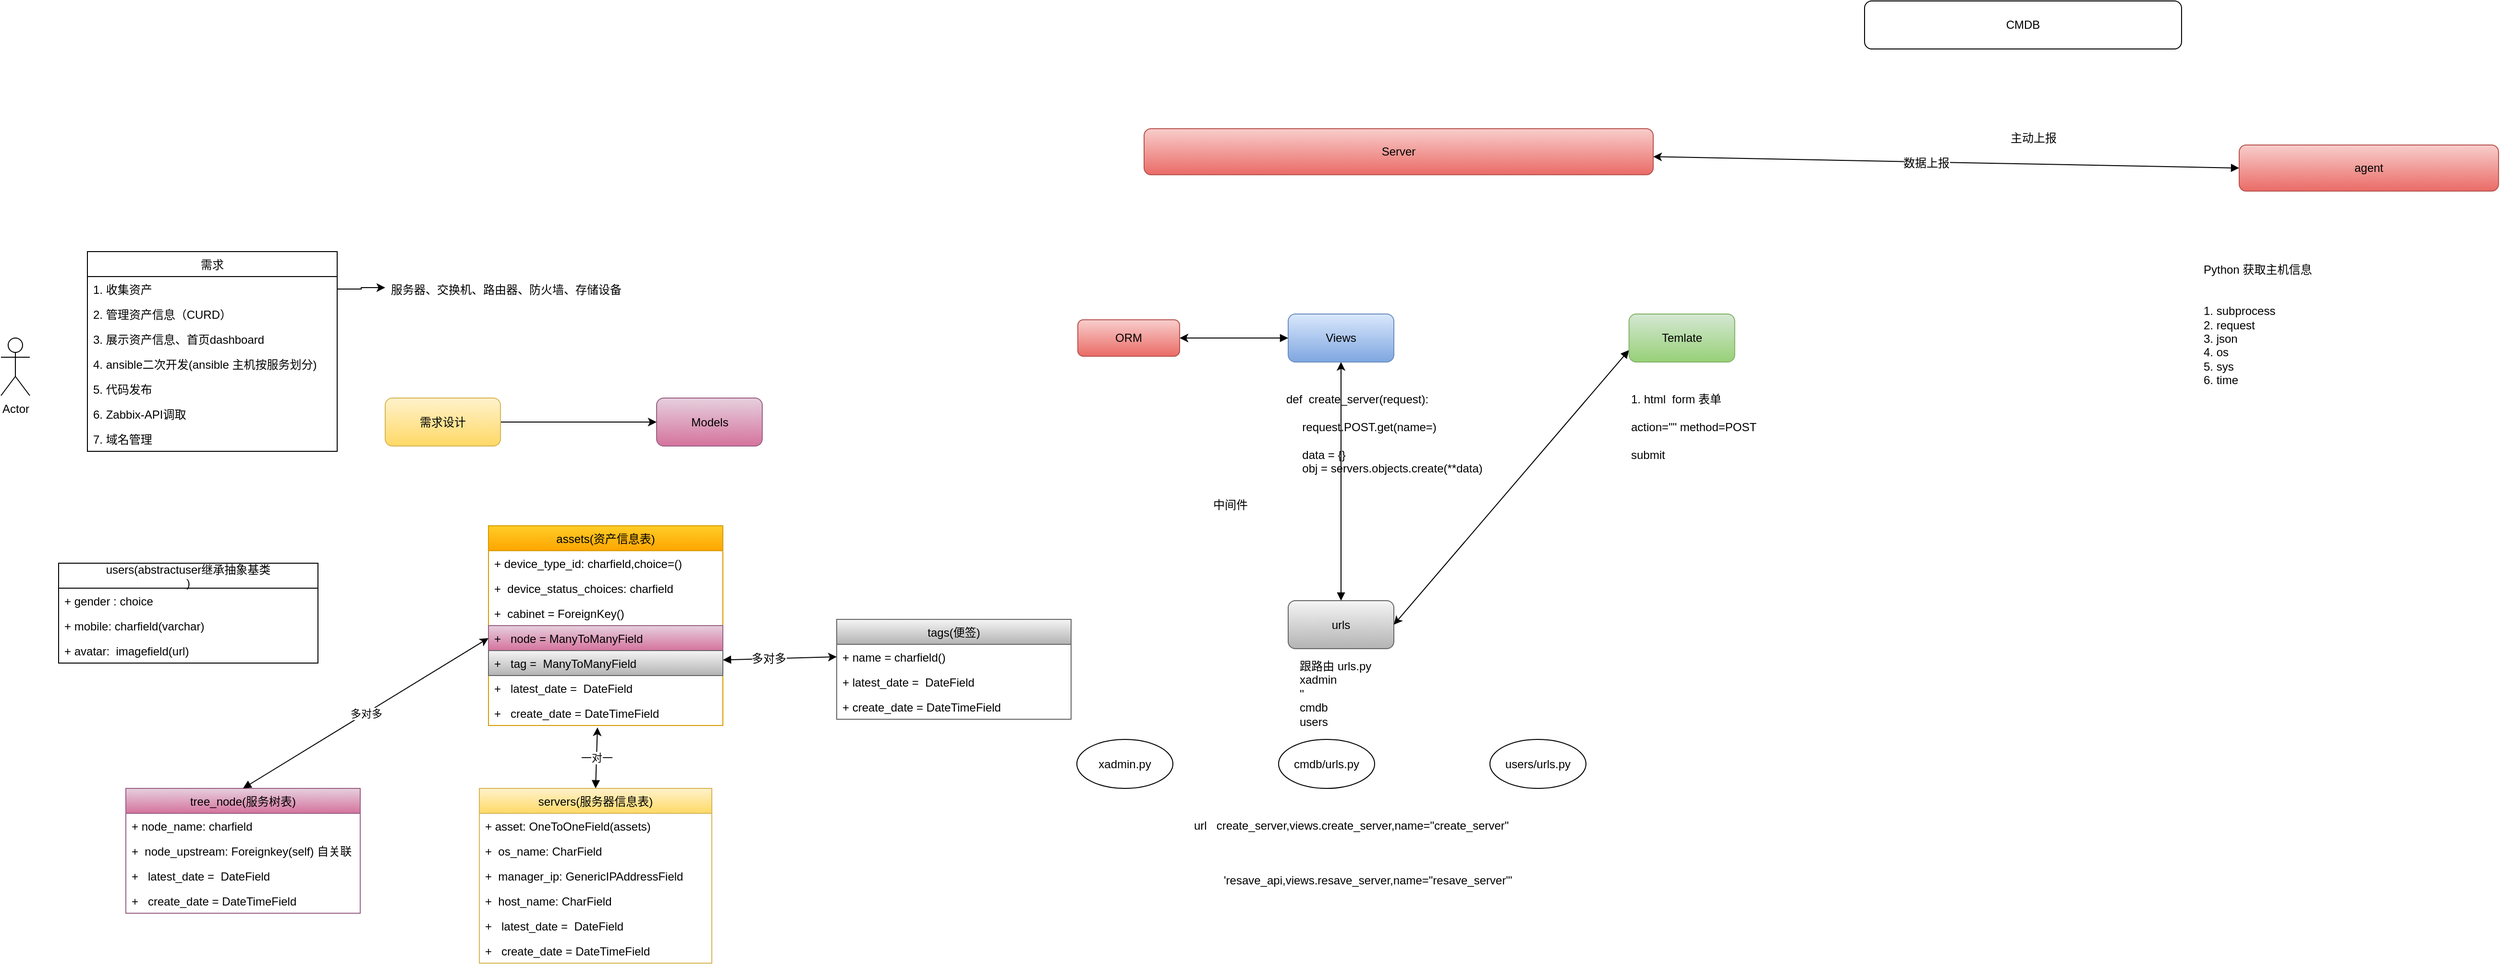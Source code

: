<mxfile version="10.9.5" type="device"><diagram id="zruTMEqh3GRYTgNSyW31" name="第 1 页"><mxGraphModel dx="2790" dy="2031" grid="1" gridSize="10" guides="1" tooltips="1" connect="1" arrows="1" fold="1" page="1" pageScale="1" pageWidth="827" pageHeight="1169" math="0" shadow="0"><root><mxCell id="0"/><mxCell id="1" parent="0"/><mxCell id="9EJNvzGJw3f680PpPYzn-1" value="CMDB" style="rounded=1;whiteSpace=wrap;html=1;" parent="1" vertex="1"><mxGeometry x="310" y="-60" width="330" height="50" as="geometry"/></mxCell><mxCell id="9EJNvzGJw3f680PpPYzn-2" value="Server" style="rounded=1;whiteSpace=wrap;html=1;gradientColor=#ea6b66;fillColor=#f8cecc;strokeColor=#b85450;" parent="1" vertex="1"><mxGeometry x="-440" y="73" width="530" height="48" as="geometry"/></mxCell><mxCell id="9EJNvzGJw3f680PpPYzn-3" value="Models" style="rounded=1;whiteSpace=wrap;html=1;gradientColor=#d5739d;fillColor=#e6d0de;strokeColor=#996185;" parent="1" vertex="1"><mxGeometry x="-947.5" y="353.5" width="110" height="50" as="geometry"/></mxCell><mxCell id="9EJNvzGJw3f680PpPYzn-6" style="edgeStyle=orthogonalEdgeStyle;rounded=0;orthogonalLoop=1;jettySize=auto;html=1;exitX=1;exitY=0.5;exitDx=0;exitDy=0;entryX=0;entryY=0.5;entryDx=0;entryDy=0;" parent="1" source="9EJNvzGJw3f680PpPYzn-5" target="9EJNvzGJw3f680PpPYzn-3" edge="1"><mxGeometry relative="1" as="geometry"/></mxCell><mxCell id="9EJNvzGJw3f680PpPYzn-5" value="需求设计" style="rounded=1;whiteSpace=wrap;html=1;gradientColor=#ffd966;fillColor=#fff2cc;strokeColor=#d6b656;" parent="1" vertex="1"><mxGeometry x="-1230" y="353.5" width="120" height="50" as="geometry"/></mxCell><mxCell id="GKBs01_BK86-nDkqszGa-83" style="edgeStyle=none;rounded=0;orthogonalLoop=1;jettySize=auto;html=1;exitX=0.5;exitY=0;exitDx=0;exitDy=0;startArrow=block;" edge="1" parent="1" source="9EJNvzGJw3f680PpPYzn-10" target="9EJNvzGJw3f680PpPYzn-11"><mxGeometry relative="1" as="geometry"/></mxCell><mxCell id="9EJNvzGJw3f680PpPYzn-10" value="urls" style="rounded=1;whiteSpace=wrap;html=1;gradientColor=#b3b3b3;fillColor=#f5f5f5;strokeColor=#666666;" parent="1" vertex="1"><mxGeometry x="-290" y="564.5" width="110" height="50" as="geometry"/></mxCell><mxCell id="GKBs01_BK86-nDkqszGa-85" style="edgeStyle=none;rounded=0;orthogonalLoop=1;jettySize=auto;html=1;exitX=0;exitY=0.5;exitDx=0;exitDy=0;entryX=1;entryY=0.5;entryDx=0;entryDy=0;startArrow=block;" edge="1" parent="1" source="9EJNvzGJw3f680PpPYzn-11" target="GKBs01_BK86-nDkqszGa-84"><mxGeometry relative="1" as="geometry"/></mxCell><mxCell id="9EJNvzGJw3f680PpPYzn-11" value="Views" style="rounded=1;whiteSpace=wrap;html=1;gradientColor=#7ea6e0;fillColor=#dae8fc;strokeColor=#6c8ebf;" parent="1" vertex="1"><mxGeometry x="-290" y="266" width="110" height="50" as="geometry"/></mxCell><mxCell id="GKBs01_BK86-nDkqszGa-82" style="edgeStyle=none;rounded=0;orthogonalLoop=1;jettySize=auto;html=1;exitX=0;exitY=0.75;exitDx=0;exitDy=0;entryX=1;entryY=0.5;entryDx=0;entryDy=0;startArrow=block;" edge="1" parent="1" source="9EJNvzGJw3f680PpPYzn-12" target="9EJNvzGJw3f680PpPYzn-10"><mxGeometry relative="1" as="geometry"/></mxCell><mxCell id="9EJNvzGJw3f680PpPYzn-12" value="Temlate" style="rounded=1;whiteSpace=wrap;html=1;gradientColor=#97d077;fillColor=#d5e8d4;strokeColor=#82b366;" parent="1" vertex="1"><mxGeometry x="64.833" y="266" width="110" height="50" as="geometry"/></mxCell><mxCell id="GKBs01_BK86-nDkqszGa-6" value="users(abstractuser继承抽象基类&#10;)" style="swimlane;fontStyle=0;childLayout=stackLayout;horizontal=1;startSize=26;fillColor=none;horizontalStack=0;resizeParent=1;resizeParentMax=0;resizeLast=0;collapsible=1;marginBottom=0;" vertex="1" parent="1"><mxGeometry x="-1570" y="525.5" width="270" height="104" as="geometry"/></mxCell><mxCell id="GKBs01_BK86-nDkqszGa-7" value="+ gender : choice" style="text;strokeColor=none;fillColor=none;align=left;verticalAlign=top;spacingLeft=4;spacingRight=4;overflow=hidden;rotatable=0;points=[[0,0.5],[1,0.5]];portConstraint=eastwest;" vertex="1" parent="GKBs01_BK86-nDkqszGa-6"><mxGeometry y="26" width="270" height="26" as="geometry"/></mxCell><mxCell id="GKBs01_BK86-nDkqszGa-25" value="+ mobile: charfield(varchar)" style="text;strokeColor=none;fillColor=none;align=left;verticalAlign=top;spacingLeft=4;spacingRight=4;overflow=hidden;rotatable=0;points=[[0,0.5],[1,0.5]];portConstraint=eastwest;" vertex="1" parent="GKBs01_BK86-nDkqszGa-6"><mxGeometry y="52" width="270" height="26" as="geometry"/></mxCell><mxCell id="GKBs01_BK86-nDkqszGa-26" value="+ avatar:  imagefield(url)" style="text;strokeColor=none;fillColor=none;align=left;verticalAlign=top;spacingLeft=4;spacingRight=4;overflow=hidden;rotatable=0;points=[[0,0.5],[1,0.5]];portConstraint=eastwest;" vertex="1" parent="GKBs01_BK86-nDkqszGa-6"><mxGeometry y="78" width="270" height="26" as="geometry"/></mxCell><mxCell id="GKBs01_BK86-nDkqszGa-10" value="Actor" style="shape=umlActor;verticalLabelPosition=bottom;labelBackgroundColor=#ffffff;verticalAlign=top;html=1;" vertex="1" parent="1"><mxGeometry x="-1630" y="291" width="30" height="60" as="geometry"/></mxCell><mxCell id="GKBs01_BK86-nDkqszGa-11" value="需求" style="swimlane;fontStyle=0;childLayout=stackLayout;horizontal=1;startSize=26;fillColor=none;horizontalStack=0;resizeParent=1;resizeParentMax=0;resizeLast=0;collapsible=1;marginBottom=0;" vertex="1" parent="1"><mxGeometry x="-1540" y="201" width="260" height="208" as="geometry"/></mxCell><mxCell id="GKBs01_BK86-nDkqszGa-12" value="1. 收集资产" style="text;strokeColor=none;fillColor=none;align=left;verticalAlign=top;spacingLeft=4;spacingRight=4;overflow=hidden;rotatable=0;points=[[0,0.5],[1,0.5]];portConstraint=eastwest;" vertex="1" parent="GKBs01_BK86-nDkqszGa-11"><mxGeometry y="26" width="260" height="26" as="geometry"/></mxCell><mxCell id="GKBs01_BK86-nDkqszGa-13" value="2. 管理资产信息（CURD）" style="text;strokeColor=none;fillColor=none;align=left;verticalAlign=top;spacingLeft=4;spacingRight=4;overflow=hidden;rotatable=0;points=[[0,0.5],[1,0.5]];portConstraint=eastwest;" vertex="1" parent="GKBs01_BK86-nDkqszGa-11"><mxGeometry y="52" width="260" height="26" as="geometry"/></mxCell><mxCell id="GKBs01_BK86-nDkqszGa-14" value="3. 展示资产信息、首页dashboard" style="text;strokeColor=none;fillColor=none;align=left;verticalAlign=top;spacingLeft=4;spacingRight=4;overflow=hidden;rotatable=0;points=[[0,0.5],[1,0.5]];portConstraint=eastwest;" vertex="1" parent="GKBs01_BK86-nDkqszGa-11"><mxGeometry y="78" width="260" height="26" as="geometry"/></mxCell><mxCell id="GKBs01_BK86-nDkqszGa-93" value="4. ansible二次开发(ansible 主机按服务划分)&#10;" style="text;strokeColor=none;fillColor=none;align=left;verticalAlign=top;spacingLeft=4;spacingRight=4;overflow=hidden;rotatable=0;points=[[0,0.5],[1,0.5]];portConstraint=eastwest;" vertex="1" parent="GKBs01_BK86-nDkqszGa-11"><mxGeometry y="104" width="260" height="26" as="geometry"/></mxCell><mxCell id="GKBs01_BK86-nDkqszGa-94" value="5. 代码发布" style="text;strokeColor=none;fillColor=none;align=left;verticalAlign=top;spacingLeft=4;spacingRight=4;overflow=hidden;rotatable=0;points=[[0,0.5],[1,0.5]];portConstraint=eastwest;" vertex="1" parent="GKBs01_BK86-nDkqszGa-11"><mxGeometry y="130" width="260" height="26" as="geometry"/></mxCell><mxCell id="GKBs01_BK86-nDkqszGa-100" value="6. Zabbix-API调取" style="text;strokeColor=none;fillColor=none;align=left;verticalAlign=top;spacingLeft=4;spacingRight=4;overflow=hidden;rotatable=0;points=[[0,0.5],[1,0.5]];portConstraint=eastwest;" vertex="1" parent="GKBs01_BK86-nDkqszGa-11"><mxGeometry y="156" width="260" height="26" as="geometry"/></mxCell><mxCell id="GKBs01_BK86-nDkqszGa-95" value="7. 域名管理" style="text;strokeColor=none;fillColor=none;align=left;verticalAlign=top;spacingLeft=4;spacingRight=4;overflow=hidden;rotatable=0;points=[[0,0.5],[1,0.5]];portConstraint=eastwest;" vertex="1" parent="GKBs01_BK86-nDkqszGa-11"><mxGeometry y="182" width="260" height="26" as="geometry"/></mxCell><mxCell id="GKBs01_BK86-nDkqszGa-16" value="服务器、交换机、路由器、防火墙、存储设备" style="text;strokeColor=none;fillColor=none;align=left;verticalAlign=top;spacingLeft=4;spacingRight=4;overflow=hidden;rotatable=0;points=[[0,0.5],[1,0.5]];portConstraint=eastwest;" vertex="1" parent="1"><mxGeometry x="-1230" y="227" width="270" height="23" as="geometry"/></mxCell><mxCell id="GKBs01_BK86-nDkqszGa-19" style="edgeStyle=orthogonalEdgeStyle;rounded=0;orthogonalLoop=1;jettySize=auto;html=1;" edge="1" parent="1" source="GKBs01_BK86-nDkqszGa-12" target="GKBs01_BK86-nDkqszGa-16"><mxGeometry relative="1" as="geometry"/></mxCell><mxCell id="GKBs01_BK86-nDkqszGa-29" value="assets(资产信息表)" style="swimlane;fontStyle=0;childLayout=stackLayout;horizontal=1;startSize=26;fillColor=#ffcd28;horizontalStack=0;resizeParent=1;resizeParentMax=0;resizeLast=0;collapsible=1;marginBottom=0;gradientColor=#ffa500;strokeColor=#d79b00;" vertex="1" parent="1"><mxGeometry x="-1122.5" y="486.5" width="244" height="208" as="geometry"/></mxCell><mxCell id="GKBs01_BK86-nDkqszGa-30" value="+ device_type_id: charfield,choice=()" style="text;strokeColor=none;fillColor=none;align=left;verticalAlign=top;spacingLeft=4;spacingRight=4;overflow=hidden;rotatable=0;points=[[0,0.5],[1,0.5]];portConstraint=eastwest;" vertex="1" parent="GKBs01_BK86-nDkqszGa-29"><mxGeometry y="26" width="244" height="26" as="geometry"/></mxCell><mxCell id="GKBs01_BK86-nDkqszGa-31" value="+  device_status_choices: charfield" style="text;strokeColor=none;fillColor=none;align=left;verticalAlign=top;spacingLeft=4;spacingRight=4;overflow=hidden;rotatable=0;points=[[0,0.5],[1,0.5]];portConstraint=eastwest;" vertex="1" parent="GKBs01_BK86-nDkqszGa-29"><mxGeometry y="52" width="244" height="26" as="geometry"/></mxCell><mxCell id="GKBs01_BK86-nDkqszGa-32" value="+  cabinet = ForeignKey()" style="text;strokeColor=none;fillColor=none;align=left;verticalAlign=top;spacingLeft=4;spacingRight=4;overflow=hidden;rotatable=0;points=[[0,0.5],[1,0.5]];portConstraint=eastwest;" vertex="1" parent="GKBs01_BK86-nDkqszGa-29"><mxGeometry y="78" width="244" height="26" as="geometry"/></mxCell><mxCell id="GKBs01_BK86-nDkqszGa-34" value="+   node = ManyToManyField" style="text;strokeColor=#996185;fillColor=#e6d0de;align=left;verticalAlign=top;spacingLeft=4;spacingRight=4;overflow=hidden;rotatable=0;points=[[0,0.5],[1,0.5]];portConstraint=eastwest;gradientColor=#d5739d;" vertex="1" parent="GKBs01_BK86-nDkqszGa-29"><mxGeometry y="104" width="244" height="26" as="geometry"/></mxCell><mxCell id="GKBs01_BK86-nDkqszGa-35" value="+   tag =  ManyToManyField" style="text;strokeColor=#666666;fillColor=#f5f5f5;align=left;verticalAlign=top;spacingLeft=4;spacingRight=4;overflow=hidden;rotatable=0;points=[[0,0.5],[1,0.5]];portConstraint=eastwest;gradientColor=#b3b3b3;" vertex="1" parent="GKBs01_BK86-nDkqszGa-29"><mxGeometry y="130" width="244" height="26" as="geometry"/></mxCell><mxCell id="GKBs01_BK86-nDkqszGa-59" value="+   latest_date =  DateField" style="text;strokeColor=none;fillColor=none;align=left;verticalAlign=top;spacingLeft=4;spacingRight=4;overflow=hidden;rotatable=0;points=[[0,0.5],[1,0.5]];portConstraint=eastwest;" vertex="1" parent="GKBs01_BK86-nDkqszGa-29"><mxGeometry y="156" width="244" height="26" as="geometry"/></mxCell><mxCell id="GKBs01_BK86-nDkqszGa-37" value="+   create_date = DateTimeField" style="text;strokeColor=none;fillColor=none;align=left;verticalAlign=top;spacingLeft=4;spacingRight=4;overflow=hidden;rotatable=0;points=[[0,0.5],[1,0.5]];portConstraint=eastwest;" vertex="1" parent="GKBs01_BK86-nDkqszGa-29"><mxGeometry y="182" width="244" height="26" as="geometry"/></mxCell><mxCell id="GKBs01_BK86-nDkqszGa-38" value="tags(便签)" style="swimlane;fontStyle=0;childLayout=stackLayout;horizontal=1;startSize=26;fillColor=#f5f5f5;horizontalStack=0;resizeParent=1;resizeParentMax=0;resizeLast=0;collapsible=1;marginBottom=0;gradientColor=#b3b3b3;strokeColor=#666666;" vertex="1" parent="1"><mxGeometry x="-760" y="584" width="244" height="104" as="geometry"/></mxCell><mxCell id="GKBs01_BK86-nDkqszGa-39" value="+ name = charfield()" style="text;strokeColor=none;fillColor=none;align=left;verticalAlign=top;spacingLeft=4;spacingRight=4;overflow=hidden;rotatable=0;points=[[0,0.5],[1,0.5]];portConstraint=eastwest;" vertex="1" parent="GKBs01_BK86-nDkqszGa-38"><mxGeometry y="26" width="244" height="26" as="geometry"/></mxCell><mxCell id="GKBs01_BK86-nDkqszGa-44" value="+ latest_date =  DateField" style="text;strokeColor=none;fillColor=none;align=left;verticalAlign=top;spacingLeft=4;spacingRight=4;overflow=hidden;rotatable=0;points=[[0,0.5],[1,0.5]];portConstraint=eastwest;" vertex="1" parent="GKBs01_BK86-nDkqszGa-38"><mxGeometry y="52" width="244" height="26" as="geometry"/></mxCell><mxCell id="GKBs01_BK86-nDkqszGa-45" value="+ create_date = DateTimeField" style="text;strokeColor=none;fillColor=none;align=left;verticalAlign=top;spacingLeft=4;spacingRight=4;overflow=hidden;rotatable=0;points=[[0,0.5],[1,0.5]];portConstraint=eastwest;" vertex="1" parent="GKBs01_BK86-nDkqszGa-38"><mxGeometry y="78" width="244" height="26" as="geometry"/></mxCell><mxCell id="GKBs01_BK86-nDkqszGa-47" style="edgeStyle=none;rounded=0;orthogonalLoop=1;jettySize=auto;html=1;startArrow=block;entryX=0;entryY=0.5;entryDx=0;entryDy=0;" edge="1" parent="1" source="GKBs01_BK86-nDkqszGa-35" target="GKBs01_BK86-nDkqszGa-39"><mxGeometry relative="1" as="geometry"><mxPoint x="-810" y="673" as="targetPoint"/></mxGeometry></mxCell><mxCell id="GKBs01_BK86-nDkqszGa-48" value="多对多" style="text;html=1;resizable=0;points=[];align=center;verticalAlign=middle;labelBackgroundColor=#ffffff;" vertex="1" connectable="0" parent="GKBs01_BK86-nDkqszGa-47"><mxGeometry x="-0.215" relative="1" as="geometry"><mxPoint x="1" as="offset"/></mxGeometry></mxCell><mxCell id="GKBs01_BK86-nDkqszGa-49" value="tree_node(服务树表)" style="swimlane;fontStyle=0;childLayout=stackLayout;horizontal=1;startSize=26;fillColor=#e6d0de;horizontalStack=0;resizeParent=1;resizeParentMax=0;resizeLast=0;collapsible=1;marginBottom=0;gradientColor=#d5739d;strokeColor=#996185;" vertex="1" parent="1"><mxGeometry x="-1500" y="760" width="244" height="130" as="geometry"/></mxCell><mxCell id="GKBs01_BK86-nDkqszGa-50" value="+ node_name: charfield" style="text;strokeColor=none;fillColor=none;align=left;verticalAlign=top;spacingLeft=4;spacingRight=4;overflow=hidden;rotatable=0;points=[[0,0.5],[1,0.5]];portConstraint=eastwest;" vertex="1" parent="GKBs01_BK86-nDkqszGa-49"><mxGeometry y="26" width="244" height="26" as="geometry"/></mxCell><mxCell id="GKBs01_BK86-nDkqszGa-51" value="+  node_upstream: Foreignkey(self) 自关联" style="text;strokeColor=none;fillColor=none;align=left;verticalAlign=top;spacingLeft=4;spacingRight=4;overflow=hidden;rotatable=0;points=[[0,0.5],[1,0.5]];portConstraint=eastwest;" vertex="1" parent="GKBs01_BK86-nDkqszGa-49"><mxGeometry y="52" width="244" height="26" as="geometry"/></mxCell><mxCell id="GKBs01_BK86-nDkqszGa-55" value="+   latest_date =  DateField" style="text;strokeColor=none;fillColor=none;align=left;verticalAlign=top;spacingLeft=4;spacingRight=4;overflow=hidden;rotatable=0;points=[[0,0.5],[1,0.5]];portConstraint=eastwest;" vertex="1" parent="GKBs01_BK86-nDkqszGa-49"><mxGeometry y="78" width="244" height="26" as="geometry"/></mxCell><mxCell id="GKBs01_BK86-nDkqszGa-56" value="+   create_date = DateTimeField" style="text;strokeColor=none;fillColor=none;align=left;verticalAlign=top;spacingLeft=4;spacingRight=4;overflow=hidden;rotatable=0;points=[[0,0.5],[1,0.5]];portConstraint=eastwest;" vertex="1" parent="GKBs01_BK86-nDkqszGa-49"><mxGeometry y="104" width="244" height="26" as="geometry"/></mxCell><mxCell id="GKBs01_BK86-nDkqszGa-57" value="多对多" style="edgeStyle=none;rounded=0;orthogonalLoop=1;jettySize=auto;html=1;entryX=0;entryY=0.5;entryDx=0;entryDy=0;startArrow=block;exitX=0.5;exitY=0;exitDx=0;exitDy=0;" edge="1" parent="1" source="GKBs01_BK86-nDkqszGa-49" target="GKBs01_BK86-nDkqszGa-34"><mxGeometry relative="1" as="geometry"/></mxCell><mxCell id="GKBs01_BK86-nDkqszGa-67" value="一对一" style="edgeStyle=none;rounded=0;orthogonalLoop=1;jettySize=auto;html=1;exitX=0.5;exitY=0;exitDx=0;exitDy=0;entryX=0.465;entryY=1.077;entryDx=0;entryDy=0;entryPerimeter=0;startArrow=block;" edge="1" parent="1" source="GKBs01_BK86-nDkqszGa-60" target="GKBs01_BK86-nDkqszGa-37"><mxGeometry relative="1" as="geometry"/></mxCell><mxCell id="GKBs01_BK86-nDkqszGa-60" value="servers(服务器信息表)" style="swimlane;fontStyle=0;childLayout=stackLayout;horizontal=1;startSize=26;fillColor=#fff2cc;horizontalStack=0;resizeParent=1;resizeParentMax=0;resizeLast=0;collapsible=1;marginBottom=0;gradientColor=#ffd966;strokeColor=#d6b656;" vertex="1" parent="1"><mxGeometry x="-1132" y="760" width="242" height="182" as="geometry"/></mxCell><mxCell id="GKBs01_BK86-nDkqszGa-61" value="+ asset: OneToOneField(assets)" style="text;strokeColor=none;fillColor=none;align=left;verticalAlign=top;spacingLeft=4;spacingRight=4;overflow=hidden;rotatable=0;points=[[0,0.5],[1,0.5]];portConstraint=eastwest;" vertex="1" parent="GKBs01_BK86-nDkqszGa-60"><mxGeometry y="26" width="242" height="26" as="geometry"/></mxCell><mxCell id="GKBs01_BK86-nDkqszGa-62" value="+  os_name: CharField" style="text;strokeColor=none;fillColor=none;align=left;verticalAlign=top;spacingLeft=4;spacingRight=4;overflow=hidden;rotatable=0;points=[[0,0.5],[1,0.5]];portConstraint=eastwest;" vertex="1" parent="GKBs01_BK86-nDkqszGa-60"><mxGeometry y="52" width="242" height="26" as="geometry"/></mxCell><mxCell id="GKBs01_BK86-nDkqszGa-65" value="+  manager_ip: GenericIPAddressField" style="text;strokeColor=none;fillColor=none;align=left;verticalAlign=top;spacingLeft=4;spacingRight=4;overflow=hidden;rotatable=0;points=[[0,0.5],[1,0.5]];portConstraint=eastwest;" vertex="1" parent="GKBs01_BK86-nDkqszGa-60"><mxGeometry y="78" width="242" height="26" as="geometry"/></mxCell><mxCell id="GKBs01_BK86-nDkqszGa-66" value="+  host_name: CharField" style="text;strokeColor=none;fillColor=none;align=left;verticalAlign=top;spacingLeft=4;spacingRight=4;overflow=hidden;rotatable=0;points=[[0,0.5],[1,0.5]];portConstraint=eastwest;" vertex="1" parent="GKBs01_BK86-nDkqszGa-60"><mxGeometry y="104" width="242" height="26" as="geometry"/></mxCell><mxCell id="GKBs01_BK86-nDkqszGa-63" value="+   latest_date =  DateField" style="text;strokeColor=none;fillColor=none;align=left;verticalAlign=top;spacingLeft=4;spacingRight=4;overflow=hidden;rotatable=0;points=[[0,0.5],[1,0.5]];portConstraint=eastwest;" vertex="1" parent="GKBs01_BK86-nDkqszGa-60"><mxGeometry y="130" width="242" height="26" as="geometry"/></mxCell><mxCell id="GKBs01_BK86-nDkqszGa-64" value="+   create_date = DateTimeField" style="text;strokeColor=none;fillColor=none;align=left;verticalAlign=top;spacingLeft=4;spacingRight=4;overflow=hidden;rotatable=0;points=[[0,0.5],[1,0.5]];portConstraint=eastwest;" vertex="1" parent="GKBs01_BK86-nDkqszGa-60"><mxGeometry y="156" width="242" height="26" as="geometry"/></mxCell><mxCell id="GKBs01_BK86-nDkqszGa-68" value="xadmin.py" style="ellipse;whiteSpace=wrap;html=1;" vertex="1" parent="1"><mxGeometry x="-510" y="709" width="100" height="51" as="geometry"/></mxCell><mxCell id="GKBs01_BK86-nDkqszGa-69" value="跟路由 urls.py&lt;br&gt;xadmin&lt;br&gt;''&lt;br&gt;cmdb&lt;br&gt;users&lt;br&gt;" style="text;html=1;resizable=0;points=[];autosize=1;align=left;verticalAlign=top;spacingTop=-4;" vertex="1" parent="1"><mxGeometry x="-280" y="623" width="90" height="70" as="geometry"/></mxCell><mxCell id="GKBs01_BK86-nDkqszGa-70" value="cmdb/urls.py" style="ellipse;whiteSpace=wrap;html=1;" vertex="1" parent="1"><mxGeometry x="-300" y="709" width="100" height="51" as="geometry"/></mxCell><mxCell id="GKBs01_BK86-nDkqszGa-71" value="users/urls.py" style="ellipse;whiteSpace=wrap;html=1;" vertex="1" parent="1"><mxGeometry x="-80" y="709" width="100" height="51" as="geometry"/></mxCell><mxCell id="GKBs01_BK86-nDkqszGa-73" value="url&amp;nbsp; &amp;nbsp;create_server,views.create_server,name=&quot;create_server&quot;" style="text;html=1;resizable=0;points=[];autosize=1;align=left;verticalAlign=top;spacingTop=-4;" vertex="1" parent="1"><mxGeometry x="-390" y="789" width="340" height="20" as="geometry"/></mxCell><mxCell id="GKBs01_BK86-nDkqszGa-78" value="def&amp;nbsp; create_server(request):&lt;br&gt;&amp;nbsp; &amp;nbsp; &amp;nbsp;&lt;br&gt;&amp;nbsp; &amp;nbsp; &amp;nbsp;request.POST.get(name=)&amp;nbsp;&lt;br&gt;&lt;br&gt;&amp;nbsp; &amp;nbsp; &amp;nbsp;data = {}&lt;br&gt;&amp;nbsp; &amp;nbsp; &amp;nbsp;obj = servers.objects.create(**data)&lt;br&gt;&lt;br&gt;" style="text;html=1;resizable=0;points=[];autosize=1;align=left;verticalAlign=top;spacingTop=-4;" vertex="1" parent="1"><mxGeometry x="-294" y="345" width="220" height="100" as="geometry"/></mxCell><mxCell id="GKBs01_BK86-nDkqszGa-79" value="1. html&amp;nbsp; form 表单&amp;nbsp;&lt;br&gt;&lt;br&gt;action=&quot;&quot; method=POST&lt;br&gt;&lt;br&gt;submit&amp;nbsp;&lt;br&gt;&lt;br&gt;&lt;br&gt;" style="text;html=1;resizable=0;points=[];autosize=1;align=left;verticalAlign=top;spacingTop=-4;" vertex="1" parent="1"><mxGeometry x="65" y="345" width="150" height="100" as="geometry"/></mxCell><mxCell id="GKBs01_BK86-nDkqszGa-84" value="ORM" style="rounded=1;whiteSpace=wrap;html=1;gradientColor=#ea6b66;fillColor=#f8cecc;strokeColor=#b85450;" vertex="1" parent="1"><mxGeometry x="-509" y="272" width="106" height="38" as="geometry"/></mxCell><mxCell id="GKBs01_BK86-nDkqszGa-86" value="中间件" style="text;html=1;resizable=0;points=[];autosize=1;align=left;verticalAlign=top;spacingTop=-4;" vertex="1" parent="1"><mxGeometry x="-370" y="455" width="50" height="20" as="geometry"/></mxCell><mxCell id="GKBs01_BK86-nDkqszGa-88" style="edgeStyle=none;rounded=0;orthogonalLoop=1;jettySize=auto;html=1;exitX=0;exitY=0.5;exitDx=0;exitDy=0;startArrow=block;" edge="1" parent="1" source="GKBs01_BK86-nDkqszGa-87" target="9EJNvzGJw3f680PpPYzn-2"><mxGeometry relative="1" as="geometry"/></mxCell><mxCell id="GKBs01_BK86-nDkqszGa-89" value="数据上报" style="text;html=1;resizable=0;points=[];align=center;verticalAlign=middle;labelBackgroundColor=#ffffff;" vertex="1" connectable="0" parent="GKBs01_BK86-nDkqszGa-88"><mxGeometry x="0.07" y="1" relative="1" as="geometry"><mxPoint as="offset"/></mxGeometry></mxCell><mxCell id="GKBs01_BK86-nDkqszGa-87" value="agent" style="rounded=1;whiteSpace=wrap;html=1;gradientColor=#ea6b66;fillColor=#f8cecc;strokeColor=#b85450;" vertex="1" parent="1"><mxGeometry x="700" y="90" width="270" height="48" as="geometry"/></mxCell><mxCell id="GKBs01_BK86-nDkqszGa-90" value="'resave_api,views.resave_server,name=&quot;resave_server&quot;'" style="text;html=1;resizable=0;points=[];autosize=1;align=left;verticalAlign=top;spacingTop=-4;" vertex="1" parent="1"><mxGeometry x="-359" y="846" width="320" height="20" as="geometry"/></mxCell><mxCell id="GKBs01_BK86-nDkqszGa-91" value="Python 获取主机信息&lt;br&gt;&lt;br&gt;&lt;br&gt;1. subprocess&lt;br&gt;2. request&lt;br&gt;3. json&lt;br&gt;4. os&lt;br&gt;5. sys&lt;br&gt;6. time" style="text;html=1;resizable=0;points=[];autosize=1;align=left;verticalAlign=top;spacingTop=-4;" vertex="1" parent="1"><mxGeometry x="661" y="210" width="130" height="130" as="geometry"/></mxCell><mxCell id="GKBs01_BK86-nDkqszGa-92" value="主动上报" style="text;html=1;resizable=0;points=[];autosize=1;align=left;verticalAlign=top;spacingTop=-4;" vertex="1" parent="1"><mxGeometry x="460" y="73" width="60" height="20" as="geometry"/></mxCell></root></mxGraphModel></diagram><diagram id="-jnY6Ozs0UAWg8konHbB" name="第 2 页"><mxGraphModel dx="1963" dy="862" grid="1" gridSize="10" guides="1" tooltips="1" connect="1" arrows="1" fold="1" page="1" pageScale="1" pageWidth="827" pageHeight="1169" math="0" shadow="0"><root><mxCell id="4ZdZ7U_AXY0KtIdulmj9-0"/><mxCell id="4ZdZ7U_AXY0KtIdulmj9-1" parent="4ZdZ7U_AXY0KtIdulmj9-0"/><mxCell id="4ZdZ7U_AXY0KtIdulmj9-2" value="nginx" style="rounded=1;whiteSpace=wrap;html=1;" vertex="1" parent="4ZdZ7U_AXY0KtIdulmj9-1"><mxGeometry x="162" y="188" width="108" height="53" as="geometry"/></mxCell><mxCell id="4ZdZ7U_AXY0KtIdulmj9-3" value="" style="rounded=1;whiteSpace=wrap;html=1;" vertex="1" parent="4ZdZ7U_AXY0KtIdulmj9-1"><mxGeometry x="370" y="170" width="110" height="35" as="geometry"/></mxCell><mxCell id="4ZdZ7U_AXY0KtIdulmj9-4" value="" style="rounded=1;whiteSpace=wrap;html=1;" vertex="1" parent="4ZdZ7U_AXY0KtIdulmj9-1"><mxGeometry x="370" y="225" width="110" height="35" as="geometry"/></mxCell><mxCell id="4ZdZ7U_AXY0KtIdulmj9-5" value="Node" style="text;html=1;resizable=0;points=[];autosize=1;align=left;verticalAlign=top;spacingTop=-4;" vertex="1" parent="4ZdZ7U_AXY0KtIdulmj9-1"><mxGeometry x="197" y="142" width="40" height="20" as="geometry"/></mxCell><mxCell id="4ZdZ7U_AXY0KtIdulmj9-6" value="Servers" style="text;html=1;resizable=0;points=[];autosize=1;align=left;verticalAlign=top;spacingTop=-4;" vertex="1" parent="4ZdZ7U_AXY0KtIdulmj9-1"><mxGeometry x="396" y="128" width="60" height="20" as="geometry"/></mxCell><mxCell id="4ZdZ7U_AXY0KtIdulmj9-7" value="微服务网关(gateway)" style="rounded=1;whiteSpace=wrap;html=1;" vertex="1" parent="4ZdZ7U_AXY0KtIdulmj9-1"><mxGeometry x="156" y="330" width="104" height="40" as="geometry"/></mxCell><mxCell id="4ZdZ7U_AXY0KtIdulmj9-8" value="gateway" style="rounded=1;whiteSpace=wrap;html=1;" vertex="1" parent="4ZdZ7U_AXY0KtIdulmj9-1"><mxGeometry x="-205" y="260" width="110" height="40" as="geometry"/></mxCell><mxCell id="4ZdZ7U_AXY0KtIdulmj9-9" value="gitlab" style="text;html=1;resizable=0;points=[];autosize=1;align=left;verticalAlign=top;spacingTop=-4;" vertex="1" parent="4ZdZ7U_AXY0KtIdulmj9-1"><mxGeometry x="-135" y="225" width="40" height="20" as="geometry"/></mxCell><mxCell id="4ZdZ7U_AXY0KtIdulmj9-10" value="git地址&lt;br&gt;git@10.0.122.202:rourou/excel.git" style="rounded=1;whiteSpace=wrap;html=1;" vertex="1" parent="4ZdZ7U_AXY0KtIdulmj9-1"><mxGeometry x="-60" y="270" width="200" height="40" as="geometry"/></mxCell><mxCell id="4ZdZ7U_AXY0KtIdulmj9-11" value="发布信息" style="text;html=1;resizable=0;points=[];autosize=1;align=left;verticalAlign=top;spacingTop=-4;" vertex="1" parent="4ZdZ7U_AXY0KtIdulmj9-1"><mxGeometry x="-136" y="479" width="60" height="20" as="geometry"/></mxCell><mxCell id="4ZdZ7U_AXY0KtIdulmj9-12" value="ssh_key" style="text;html=1;resizable=0;points=[];autosize=1;align=left;verticalAlign=top;spacingTop=-4;" vertex="1" parent="4ZdZ7U_AXY0KtIdulmj9-1"><mxGeometry x="-30" y="479" width="60" height="20" as="geometry"/></mxCell><mxCell id="4ZdZ7U_AXY0KtIdulmj9-13" value="" style="rounded=1;whiteSpace=wrap;html=1;" vertex="1" parent="4ZdZ7U_AXY0KtIdulmj9-1"><mxGeometry x="358" y="330" width="110" height="35" as="geometry"/></mxCell></root></mxGraphModel></diagram></mxfile>